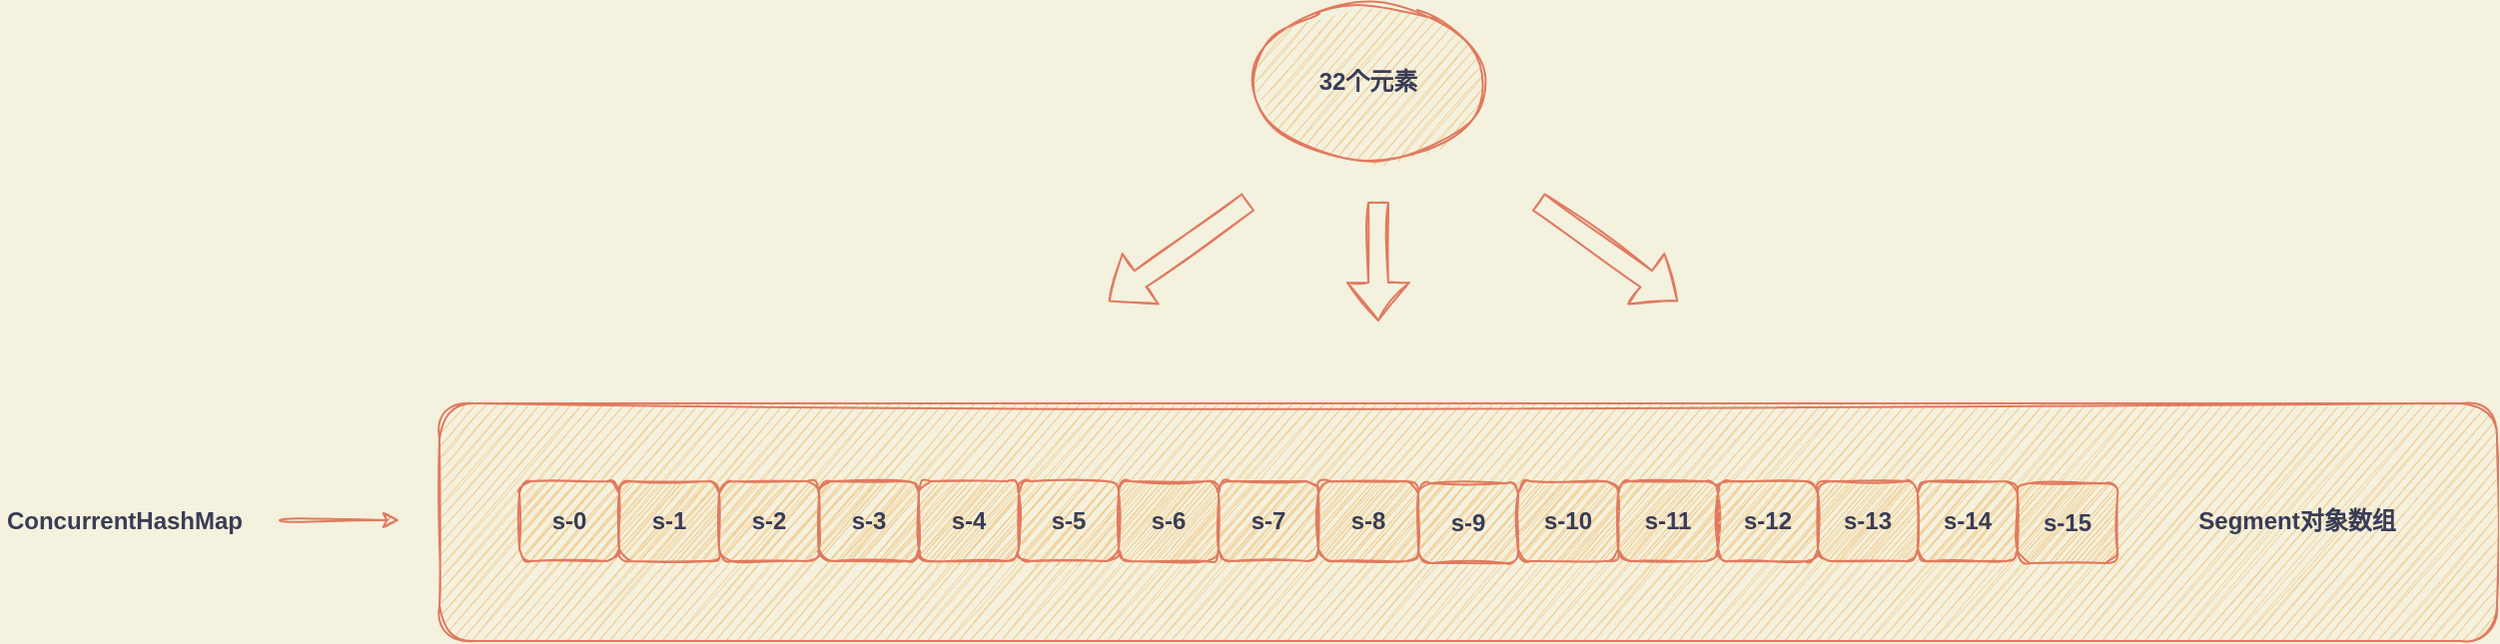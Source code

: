 <mxfile version="13.6.2" type="device"><diagram id="H7Yn4m83iRejHv1C6uK8" name="Page-1"><mxGraphModel dx="1865" dy="607" grid="1" gridSize="10" guides="1" tooltips="1" connect="1" arrows="1" fold="1" page="1" pageScale="1" pageWidth="827" pageHeight="1169" background="#F4F1DE" math="0" shadow="0"><root><mxCell id="0"/><mxCell id="1" parent="0"/><mxCell id="vxaPS6EqKRCnLY4Gl_Ji-80" value="" style="whiteSpace=wrap;html=1;strokeColor=#E07A5F;fillColor=#F2CC8F;fontColor=#393C56;fontStyle=1;sketch=1;rounded=1;" parent="1" vertex="1"><mxGeometry x="50" y="201" width="1030" height="119" as="geometry"/></mxCell><mxCell id="vxaPS6EqKRCnLY4Gl_Ji-81" value="ConcurrentHashMap" style="text;html=1;strokeColor=none;fillColor=none;align=center;verticalAlign=middle;whiteSpace=wrap;fontColor=#393C56;fontStyle=1;sketch=1;rounded=1;" parent="1" vertex="1"><mxGeometry x="-170" y="250" width="125" height="20" as="geometry"/></mxCell><mxCell id="vxaPS6EqKRCnLY4Gl_Ji-82" value="s-0" style="whiteSpace=wrap;html=1;strokeColor=#E07A5F;fillColor=#F2CC8F;fontColor=#393C56;fontStyle=1;sketch=1;rounded=1;" parent="1" vertex="1"><mxGeometry x="90" y="240" width="50" height="40" as="geometry"/></mxCell><mxCell id="vxaPS6EqKRCnLY4Gl_Ji-87" value="s-1" style="whiteSpace=wrap;html=1;strokeColor=#E07A5F;fillColor=#F2CC8F;fontColor=#393C56;fontStyle=1;sketch=1;rounded=1;" parent="1" vertex="1"><mxGeometry x="140" y="240" width="50" height="40" as="geometry"/></mxCell><mxCell id="vxaPS6EqKRCnLY4Gl_Ji-88" value="s-2" style="whiteSpace=wrap;html=1;strokeColor=#E07A5F;fillColor=#F2CC8F;fontColor=#393C56;fontStyle=1;sketch=1;rounded=1;" parent="1" vertex="1"><mxGeometry x="190" y="240" width="50" height="40" as="geometry"/></mxCell><mxCell id="vxaPS6EqKRCnLY4Gl_Ji-89" value="s-3" style="whiteSpace=wrap;html=1;strokeColor=#E07A5F;fillColor=#F2CC8F;fontColor=#393C56;fontStyle=1;sketch=1;rounded=1;" parent="1" vertex="1"><mxGeometry x="240" y="240" width="50" height="40" as="geometry"/></mxCell><mxCell id="vxaPS6EqKRCnLY4Gl_Ji-91" value="s-4" style="whiteSpace=wrap;html=1;strokeColor=#E07A5F;fillColor=#F2CC8F;fontColor=#393C56;fontStyle=1;sketch=1;rounded=1;" parent="1" vertex="1"><mxGeometry x="290" y="240" width="50" height="40" as="geometry"/></mxCell><mxCell id="vxaPS6EqKRCnLY4Gl_Ji-92" value="s-5" style="whiteSpace=wrap;html=1;strokeColor=#E07A5F;fillColor=#F2CC8F;fontColor=#393C56;fontStyle=1;sketch=1;rounded=1;" parent="1" vertex="1"><mxGeometry x="340" y="240" width="50" height="40" as="geometry"/></mxCell><mxCell id="vxaPS6EqKRCnLY4Gl_Ji-93" value="s-6" style="whiteSpace=wrap;html=1;strokeColor=#E07A5F;fillColor=#F2CC8F;fontColor=#393C56;fontStyle=1;sketch=1;rounded=1;" parent="1" vertex="1"><mxGeometry x="390" y="240" width="50" height="40" as="geometry"/></mxCell><mxCell id="vxaPS6EqKRCnLY4Gl_Ji-94" value="s-7" style="whiteSpace=wrap;html=1;strokeColor=#E07A5F;fillColor=#F2CC8F;fontColor=#393C56;fontStyle=1;sketch=1;rounded=1;" parent="1" vertex="1"><mxGeometry x="440" y="240" width="50" height="40" as="geometry"/></mxCell><mxCell id="vxaPS6EqKRCnLY4Gl_Ji-95" value="s-8" style="whiteSpace=wrap;html=1;strokeColor=#E07A5F;fillColor=#F2CC8F;fontColor=#393C56;fontStyle=1;sketch=1;rounded=1;" parent="1" vertex="1"><mxGeometry x="490" y="240" width="50" height="40" as="geometry"/></mxCell><mxCell id="vxaPS6EqKRCnLY4Gl_Ji-96" value="s-9" style="whiteSpace=wrap;html=1;strokeColor=#E07A5F;fillColor=#F2CC8F;fontColor=#393C56;fontStyle=1;sketch=1;rounded=1;" parent="1" vertex="1"><mxGeometry x="540" y="241" width="50" height="40" as="geometry"/></mxCell><mxCell id="vxaPS6EqKRCnLY4Gl_Ji-97" value="s-10" style="whiteSpace=wrap;html=1;strokeColor=#E07A5F;fillColor=#F2CC8F;fontColor=#393C56;fontStyle=1;sketch=1;rounded=1;" parent="1" vertex="1"><mxGeometry x="590" y="240" width="50" height="40" as="geometry"/></mxCell><mxCell id="vxaPS6EqKRCnLY4Gl_Ji-99" value="" style="endArrow=classic;html=1;shadow=0;strokeColor=#E07A5F;fillColor=#F2CC8F;fontColor=#393C56;fontStyle=1;labelBackgroundColor=#F4F1DE;sketch=1;curved=1;" parent="1" edge="1"><mxGeometry width="50" height="50" relative="1" as="geometry"><mxPoint x="-30" y="259.5" as="sourcePoint"/><mxPoint x="30" y="259.5" as="targetPoint"/></mxGeometry></mxCell><mxCell id="vxaPS6EqKRCnLY4Gl_Ji-100" value="s-11" style="whiteSpace=wrap;html=1;strokeColor=#E07A5F;fillColor=#F2CC8F;fontColor=#393C56;fontStyle=1;sketch=1;rounded=1;" parent="1" vertex="1"><mxGeometry x="640" y="240" width="50" height="40" as="geometry"/></mxCell><mxCell id="vxaPS6EqKRCnLY4Gl_Ji-101" value="s-12" style="whiteSpace=wrap;html=1;strokeColor=#E07A5F;fillColor=#F2CC8F;fontColor=#393C56;fontStyle=1;sketch=1;rounded=1;" parent="1" vertex="1"><mxGeometry x="690" y="240" width="50" height="40" as="geometry"/></mxCell><mxCell id="vxaPS6EqKRCnLY4Gl_Ji-102" value="s-13" style="whiteSpace=wrap;html=1;strokeColor=#E07A5F;fillColor=#F2CC8F;fontColor=#393C56;fontStyle=1;sketch=1;rounded=1;" parent="1" vertex="1"><mxGeometry x="740" y="240" width="50" height="40" as="geometry"/></mxCell><mxCell id="vxaPS6EqKRCnLY4Gl_Ji-103" value="s-14" style="whiteSpace=wrap;html=1;strokeColor=#E07A5F;fillColor=#F2CC8F;fontColor=#393C56;fontStyle=1;sketch=1;rounded=1;" parent="1" vertex="1"><mxGeometry x="790" y="240" width="50" height="40" as="geometry"/></mxCell><mxCell id="vxaPS6EqKRCnLY4Gl_Ji-104" value="s-15" style="whiteSpace=wrap;html=1;strokeColor=#E07A5F;fillColor=#F2CC8F;fontColor=#393C56;fontStyle=1;sketch=1;rounded=1;" parent="1" vertex="1"><mxGeometry x="840" y="241" width="50" height="40" as="geometry"/></mxCell><mxCell id="vxaPS6EqKRCnLY4Gl_Ji-105" value="Segment对象数组" style="text;html=1;strokeColor=none;fillColor=none;align=center;verticalAlign=middle;whiteSpace=wrap;fontColor=#393C56;fontStyle=1;sketch=1;rounded=1;" parent="1" vertex="1"><mxGeometry x="920" y="250" width="120" height="20" as="geometry"/></mxCell><mxCell id="TgRl25iAak4jaqk1th1m-1" value="32个元素" style="ellipse;whiteSpace=wrap;html=1;fillColor=#F2CC8F;strokeColor=#E07A5F;fontColor=#393C56;sketch=1;rounded=1;fontStyle=1" vertex="1" parent="1"><mxGeometry x="455" width="120" height="80" as="geometry"/></mxCell><mxCell id="TgRl25iAak4jaqk1th1m-2" value="" style="shape=flexArrow;endArrow=classic;html=1;labelBackgroundColor=#F4F1DE;strokeColor=#E07A5F;fontColor=#393C56;sketch=1;curved=1;fontStyle=1" edge="1" parent="1"><mxGeometry width="50" height="50" relative="1" as="geometry"><mxPoint x="455" y="100" as="sourcePoint"/><mxPoint x="385" y="150" as="targetPoint"/></mxGeometry></mxCell><mxCell id="TgRl25iAak4jaqk1th1m-3" value="" style="shape=flexArrow;endArrow=classic;html=1;labelBackgroundColor=#F4F1DE;strokeColor=#E07A5F;fontColor=#393C56;sketch=1;curved=1;fontStyle=1" edge="1" parent="1"><mxGeometry width="50" height="50" relative="1" as="geometry"><mxPoint x="520" y="100" as="sourcePoint"/><mxPoint x="520" y="160" as="targetPoint"/></mxGeometry></mxCell><mxCell id="TgRl25iAak4jaqk1th1m-4" value="" style="shape=flexArrow;endArrow=classic;html=1;labelBackgroundColor=#F4F1DE;strokeColor=#E07A5F;fontColor=#393C56;sketch=1;curved=1;fontStyle=1" edge="1" parent="1"><mxGeometry width="50" height="50" relative="1" as="geometry"><mxPoint x="600" y="100" as="sourcePoint"/><mxPoint x="670" y="150" as="targetPoint"/></mxGeometry></mxCell></root></mxGraphModel></diagram></mxfile>